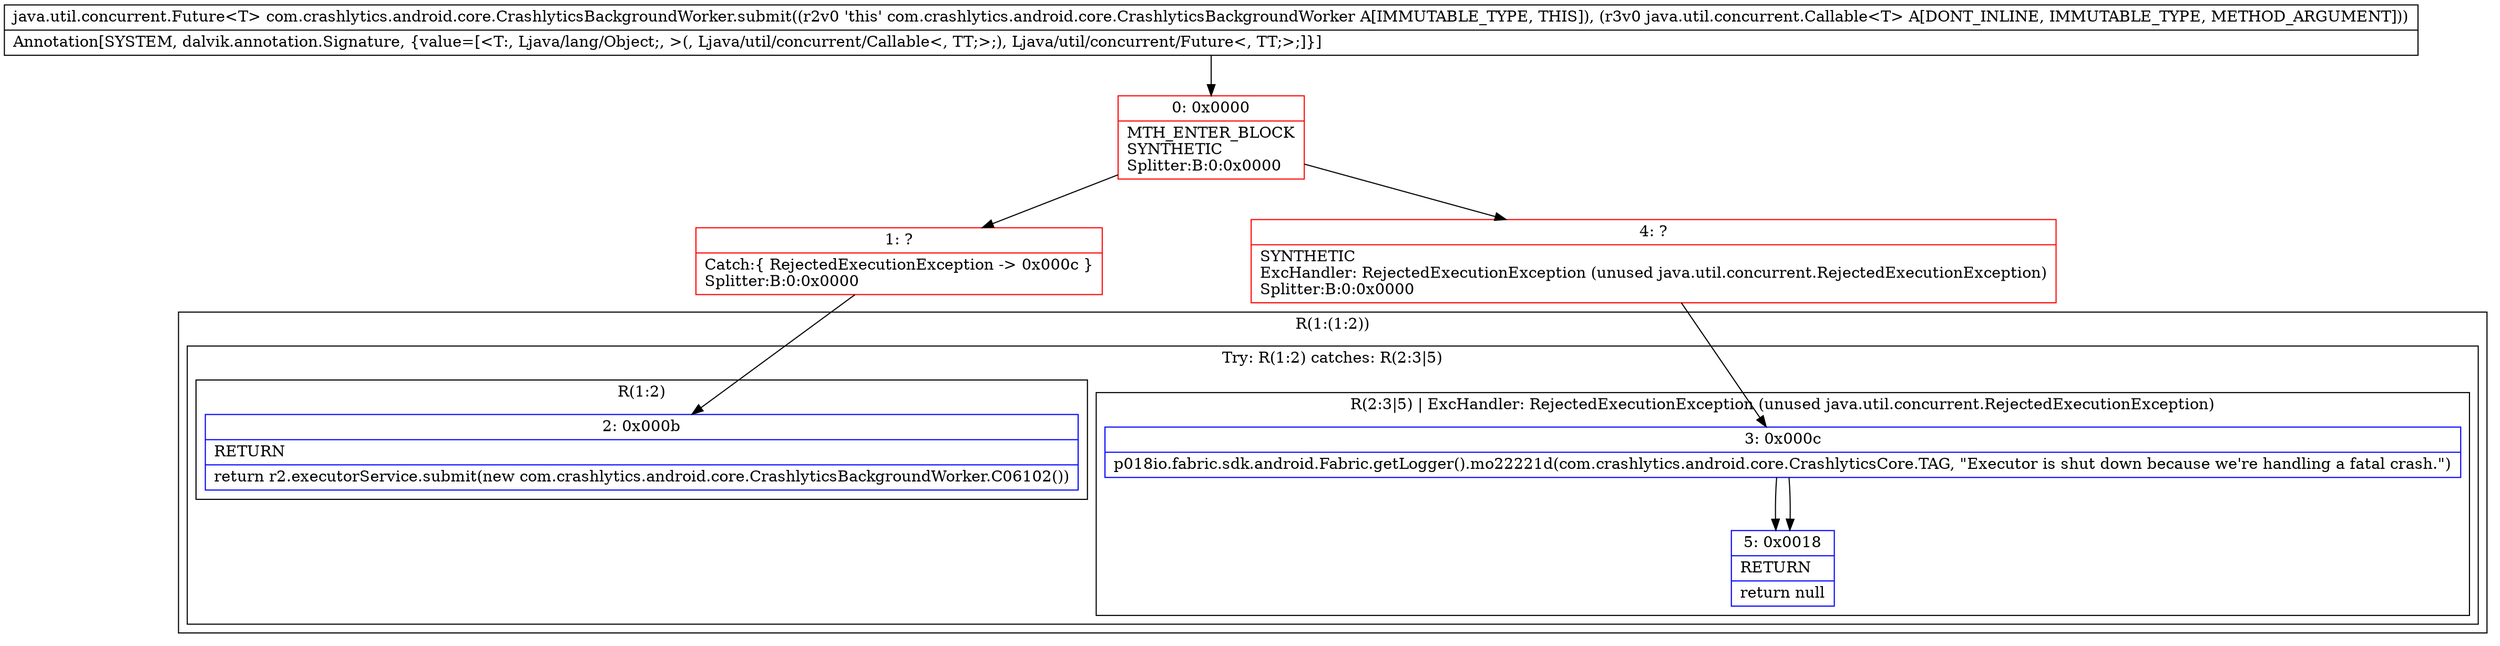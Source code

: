 digraph "CFG forcom.crashlytics.android.core.CrashlyticsBackgroundWorker.submit(Ljava\/util\/concurrent\/Callable;)Ljava\/util\/concurrent\/Future;" {
subgraph cluster_Region_1326029556 {
label = "R(1:(1:2))";
node [shape=record,color=blue];
subgraph cluster_TryCatchRegion_1529883815 {
label = "Try: R(1:2) catches: R(2:3|5)";
node [shape=record,color=blue];
subgraph cluster_Region_1984783186 {
label = "R(1:2)";
node [shape=record,color=blue];
Node_2 [shape=record,label="{2\:\ 0x000b|RETURN\l|return r2.executorService.submit(new com.crashlytics.android.core.CrashlyticsBackgroundWorker.C06102())\l}"];
}
subgraph cluster_Region_1637419156 {
label = "R(2:3|5) | ExcHandler: RejectedExecutionException (unused java.util.concurrent.RejectedExecutionException)\l";
node [shape=record,color=blue];
Node_3 [shape=record,label="{3\:\ 0x000c|p018io.fabric.sdk.android.Fabric.getLogger().mo22221d(com.crashlytics.android.core.CrashlyticsCore.TAG, \"Executor is shut down because we're handling a fatal crash.\")\l}"];
Node_5 [shape=record,label="{5\:\ 0x0018|RETURN\l|return null\l}"];
}
}
}
subgraph cluster_Region_1637419156 {
label = "R(2:3|5) | ExcHandler: RejectedExecutionException (unused java.util.concurrent.RejectedExecutionException)\l";
node [shape=record,color=blue];
Node_3 [shape=record,label="{3\:\ 0x000c|p018io.fabric.sdk.android.Fabric.getLogger().mo22221d(com.crashlytics.android.core.CrashlyticsCore.TAG, \"Executor is shut down because we're handling a fatal crash.\")\l}"];
Node_5 [shape=record,label="{5\:\ 0x0018|RETURN\l|return null\l}"];
}
Node_0 [shape=record,color=red,label="{0\:\ 0x0000|MTH_ENTER_BLOCK\lSYNTHETIC\lSplitter:B:0:0x0000\l}"];
Node_1 [shape=record,color=red,label="{1\:\ ?|Catch:\{ RejectedExecutionException \-\> 0x000c \}\lSplitter:B:0:0x0000\l}"];
Node_4 [shape=record,color=red,label="{4\:\ ?|SYNTHETIC\lExcHandler: RejectedExecutionException (unused java.util.concurrent.RejectedExecutionException)\lSplitter:B:0:0x0000\l}"];
MethodNode[shape=record,label="{java.util.concurrent.Future\<T\> com.crashlytics.android.core.CrashlyticsBackgroundWorker.submit((r2v0 'this' com.crashlytics.android.core.CrashlyticsBackgroundWorker A[IMMUTABLE_TYPE, THIS]), (r3v0 java.util.concurrent.Callable\<T\> A[DONT_INLINE, IMMUTABLE_TYPE, METHOD_ARGUMENT]))  | Annotation[SYSTEM, dalvik.annotation.Signature, \{value=[\<T:, Ljava\/lang\/Object;, \>(, Ljava\/util\/concurrent\/Callable\<, TT;\>;), Ljava\/util\/concurrent\/Future\<, TT;\>;]\}]\l}"];
MethodNode -> Node_0;
Node_3 -> Node_5;
Node_3 -> Node_5;
Node_0 -> Node_1;
Node_0 -> Node_4;
Node_1 -> Node_2;
Node_4 -> Node_3;
}

